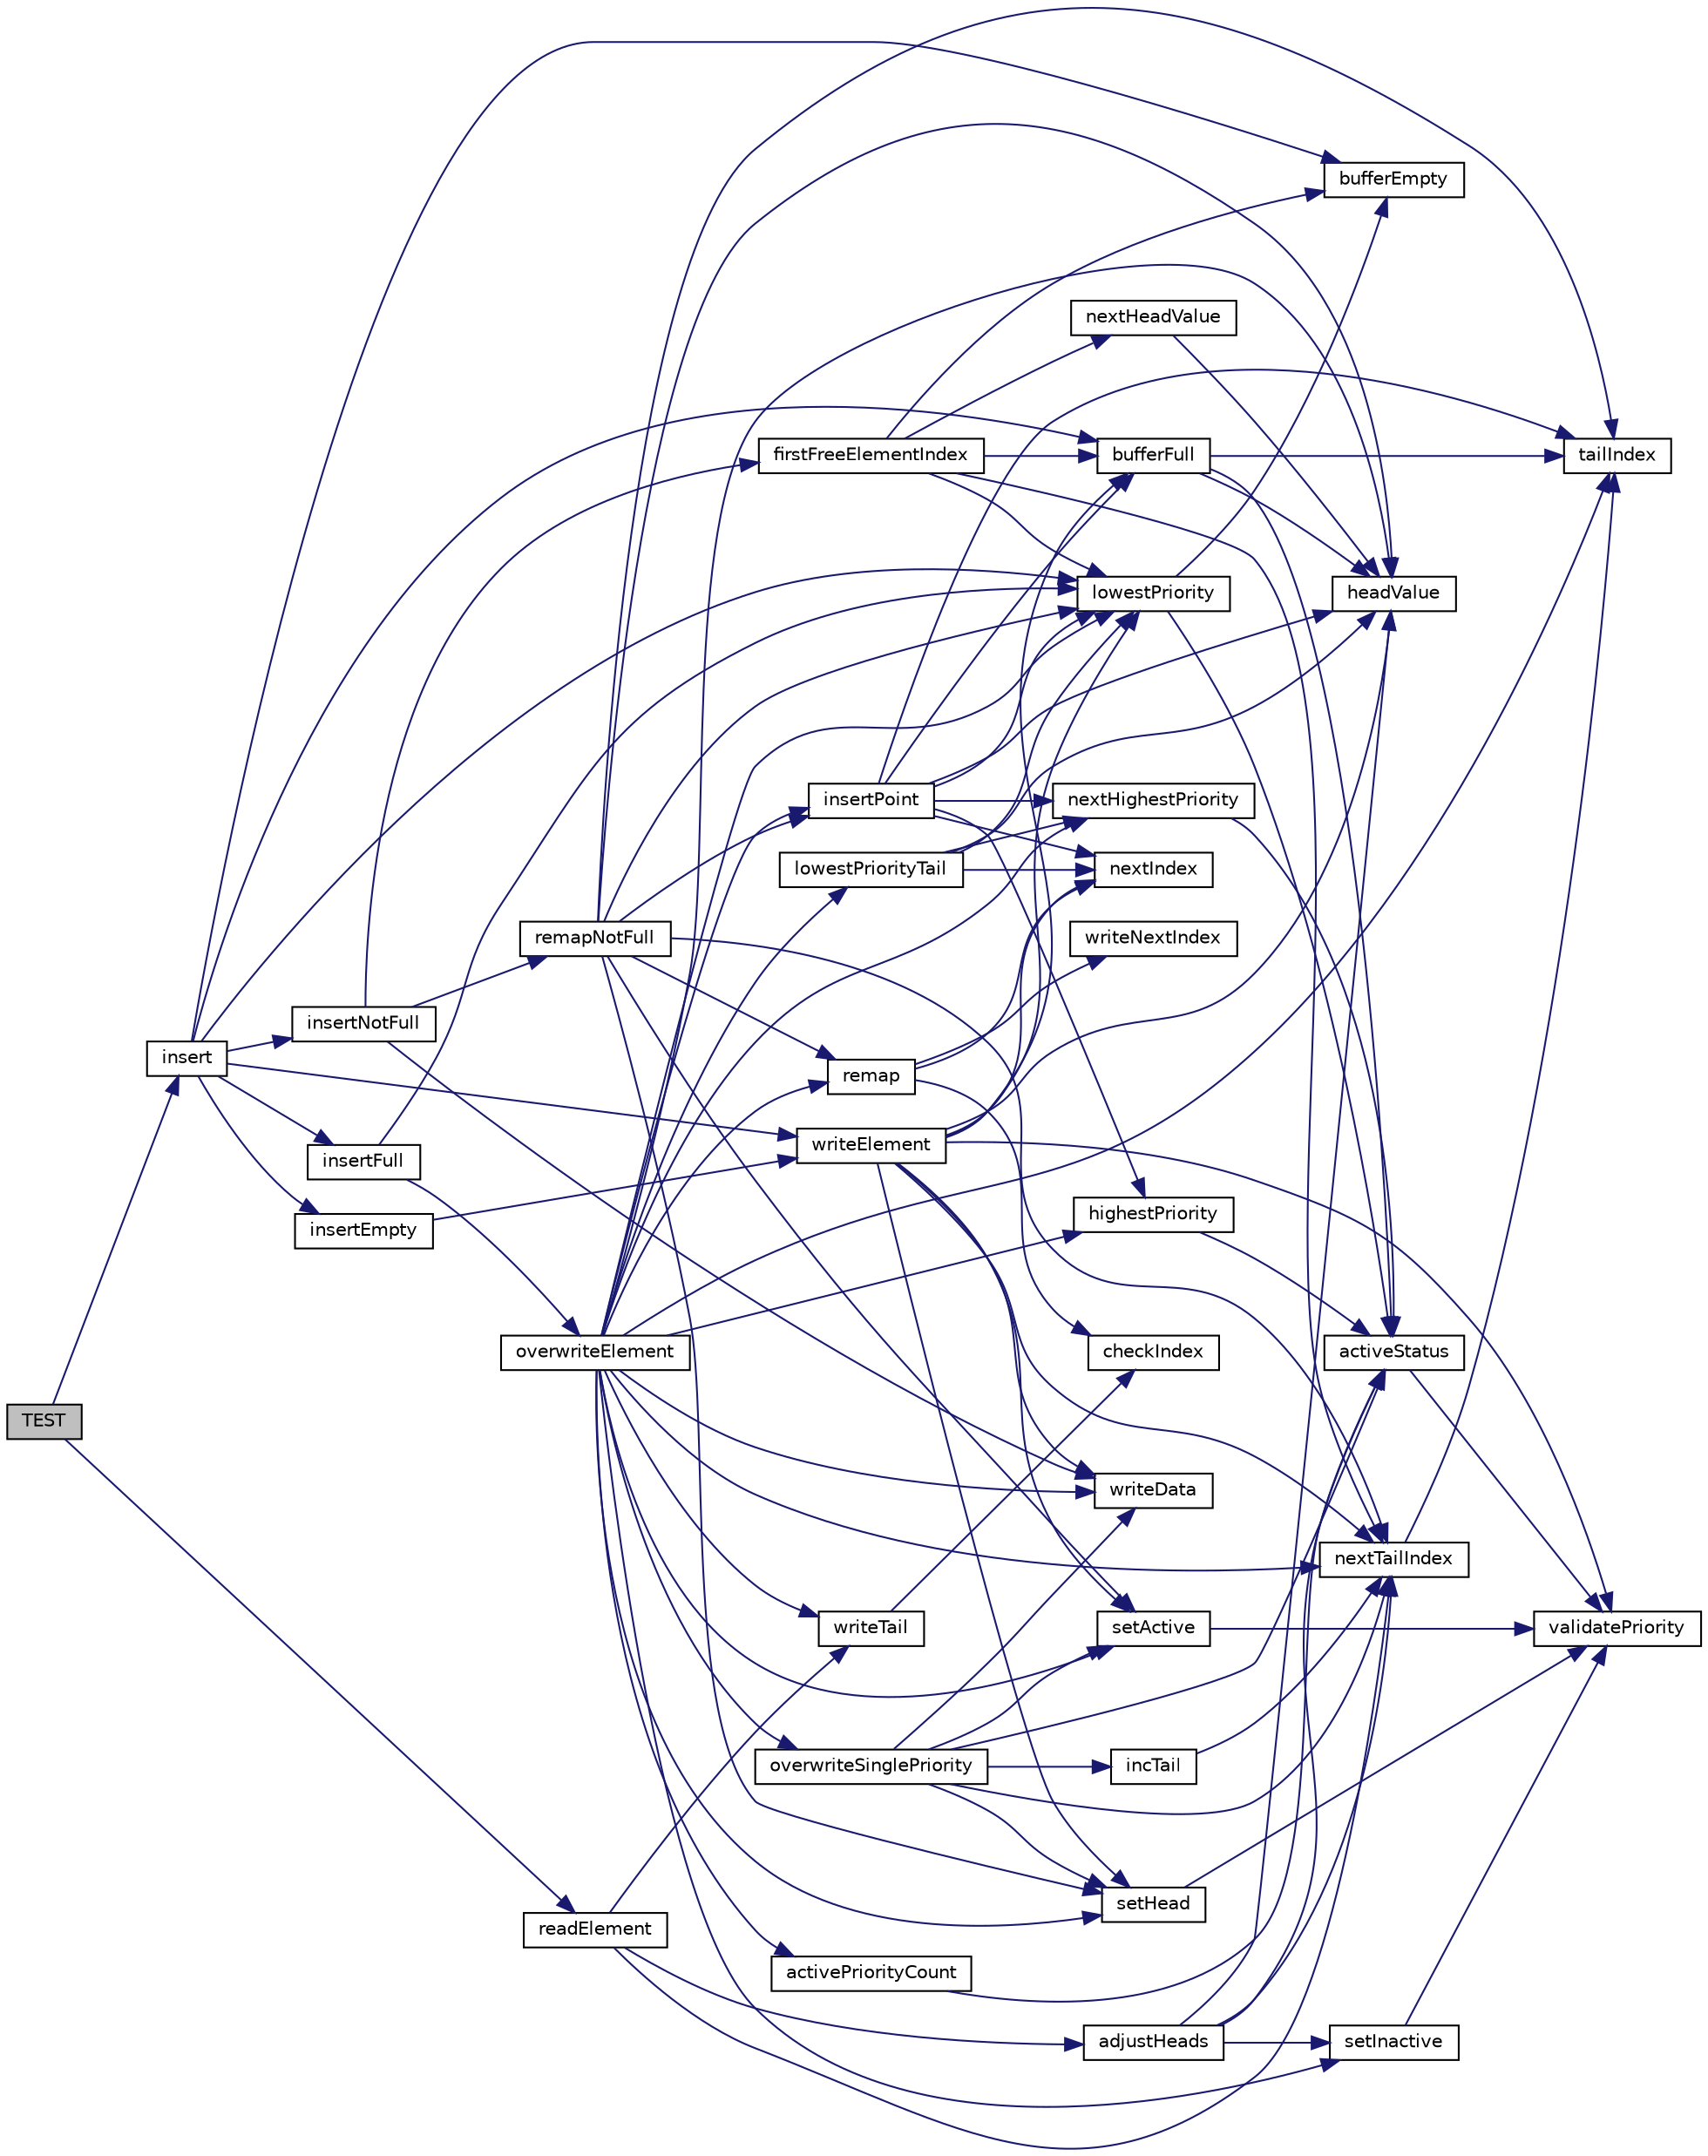 digraph "TEST"
{
  edge [fontname="Helvetica",fontsize="10",labelfontname="Helvetica",labelfontsize="10"];
  node [fontname="Helvetica",fontsize="10",shape=record];
  rankdir="LR";
  Node422 [label="TEST",height=0.2,width=0.4,color="black", fillcolor="grey75", style="filled", fontcolor="black"];
  Node422 -> Node423 [color="midnightblue",fontsize="10",style="solid",fontname="Helvetica"];
  Node423 [label="insert",height=0.2,width=0.4,color="black", fillcolor="white", style="filled",URL="$group__Internal.html#ga63ad097411c7e90c201b2d94a2ab3162",tooltip="Insert an element into the buffer of a given priority and adjust the buffer to correct the prioritisa..."];
  Node423 -> Node424 [color="midnightblue",fontsize="10",style="solid",fontname="Helvetica"];
  Node424 [label="bufferEmpty",height=0.2,width=0.4,color="black", fillcolor="white", style="filled",URL="$group__Internal.html#ga4040671ef2dccd1394038df3a9f10c6c",tooltip="Check whether the buffer is empty. "];
  Node423 -> Node425 [color="midnightblue",fontsize="10",style="solid",fontname="Helvetica"];
  Node425 [label="insertEmpty",height=0.2,width=0.4,color="black", fillcolor="white", style="filled",URL="$group__Internal.html#gaf8c08c3ee7157baffca08c117e4acfc0",tooltip="Insert the passed in element of the passed in priority to an empty buffer. "];
  Node425 -> Node426 [color="midnightblue",fontsize="10",style="solid",fontname="Helvetica"];
  Node426 [label="writeElement",height=0.2,width=0.4,color="black", fillcolor="white", style="filled",URL="$group__Internal.html#gabe189820c7e0ccfea576ea30ef3150e3",tooltip="Write an element to the buffer at the next empty position in the linked buffer and adjust the relevan..."];
  Node426 -> Node427 [color="midnightblue",fontsize="10",style="solid",fontname="Helvetica"];
  Node427 [label="validatePriority",height=0.2,width=0.4,color="black", fillcolor="white", style="filled",URL="$group__Internal.html#ga1d89e6a47f0d969863ebd23cf34f8ceb",tooltip="Check the priority is a valid one. "];
  Node426 -> Node428 [color="midnightblue",fontsize="10",style="solid",fontname="Helvetica"];
  Node428 [label="bufferFull",height=0.2,width=0.4,color="black", fillcolor="white", style="filled",URL="$group__Internal.html#ga3fb5f15ae23ea536c404c99f27d8bdf2",tooltip="Buffer Full checks whether there is any room left in the buffer for a new insertion. "];
  Node428 -> Node429 [color="midnightblue",fontsize="10",style="solid",fontname="Helvetica"];
  Node429 [label="activeStatus",height=0.2,width=0.4,color="black", fillcolor="white", style="filled",URL="$group__Internal.html#ga96a9cdf59344a92de680c2054de68d18",tooltip="Return the active status of the priority passed in. "];
  Node429 -> Node427 [color="midnightblue",fontsize="10",style="solid",fontname="Helvetica"];
  Node428 -> Node430 [color="midnightblue",fontsize="10",style="solid",fontname="Helvetica"];
  Node430 [label="tailIndex",height=0.2,width=0.4,color="black", fillcolor="white", style="filled",URL="$group__Internal.html#ga25f69e90532a55846b77358559c3850d",tooltip="Return the index pointed to by the tail pointer. "];
  Node428 -> Node431 [color="midnightblue",fontsize="10",style="solid",fontname="Helvetica"];
  Node431 [label="headValue",height=0.2,width=0.4,color="black", fillcolor="white", style="filled",URL="$group__Internal.html#ga55454ce12d8fbbc635fddc48d7a26891",tooltip="Return the index pointed to by the head related with the priority passed in. "];
  Node426 -> Node432 [color="midnightblue",fontsize="10",style="solid",fontname="Helvetica"];
  Node432 [label="lowestPriority",height=0.2,width=0.4,color="black", fillcolor="white", style="filled",URL="$group__Internal.html#ga5c99e6cbaab9c7ce05f08a52baf11b07",tooltip="Determine the lowest priority in the buffer. "];
  Node432 -> Node424 [color="midnightblue",fontsize="10",style="solid",fontname="Helvetica"];
  Node432 -> Node429 [color="midnightblue",fontsize="10",style="solid",fontname="Helvetica"];
  Node426 -> Node433 [color="midnightblue",fontsize="10",style="solid",fontname="Helvetica"];
  Node433 [label="nextTailIndex",height=0.2,width=0.4,color="black", fillcolor="white", style="filled",URL="$group__Internal.html#ga9ff9ed75bb6e4b8b09b58069b5b8a6ec",tooltip="Update the passed in index with the index pointed to by the tail pointer after advancing it..."];
  Node433 -> Node430 [color="midnightblue",fontsize="10",style="solid",fontname="Helvetica"];
  Node426 -> Node434 [color="midnightblue",fontsize="10",style="solid",fontname="Helvetica"];
  Node434 [label="nextIndex",height=0.2,width=0.4,color="black", fillcolor="white", style="filled",URL="$priority__buffer_8c.html#a9f3387e4330e5db92c7c9b5a4d66624d"];
  Node426 -> Node431 [color="midnightblue",fontsize="10",style="solid",fontname="Helvetica"];
  Node426 -> Node435 [color="midnightblue",fontsize="10",style="solid",fontname="Helvetica"];
  Node435 [label="writeData",height=0.2,width=0.4,color="black", fillcolor="white", style="filled",URL="$group__Internal.html#ga094a72d34fb14e52ab82ec100e398d32",tooltip="Write the element passed in to the index passed in. "];
  Node426 -> Node436 [color="midnightblue",fontsize="10",style="solid",fontname="Helvetica"];
  Node436 [label="setHead",height=0.2,width=0.4,color="black", fillcolor="white", style="filled",URL="$group__Internal.html#ga656f1f607c0c60b5f57a859a365b7466",tooltip="Set the value of the head pointer associated with the priority passed in with the index passed in..."];
  Node436 -> Node427 [color="midnightblue",fontsize="10",style="solid",fontname="Helvetica"];
  Node426 -> Node437 [color="midnightblue",fontsize="10",style="solid",fontname="Helvetica"];
  Node437 [label="setActive",height=0.2,width=0.4,color="black", fillcolor="white", style="filled",URL="$group__Internal.html#ga0658dbd48225de33f2906ebe3839a829",tooltip="Set the relevant activity flag of the priority passed in. "];
  Node437 -> Node427 [color="midnightblue",fontsize="10",style="solid",fontname="Helvetica"];
  Node423 -> Node428 [color="midnightblue",fontsize="10",style="solid",fontname="Helvetica"];
  Node423 -> Node438 [color="midnightblue",fontsize="10",style="solid",fontname="Helvetica"];
  Node438 [label="insertFull",height=0.2,width=0.4,color="black", fillcolor="white", style="filled",URL="$group__Internal.html#gadc21ddb94c801e986fe0b2a09105e92c",tooltip="Insert into a full buffer the passed in element of the passed in priority. "];
  Node438 -> Node432 [color="midnightblue",fontsize="10",style="solid",fontname="Helvetica"];
  Node438 -> Node439 [color="midnightblue",fontsize="10",style="solid",fontname="Helvetica"];
  Node439 [label="overwriteElement",height=0.2,width=0.4,color="black", fillcolor="white", style="filled",URL="$group__Internal.html#gac2c4b841f7547fad647c0cf01ecd3c77",tooltip="Overwrite element since buffer is full and there are no unused elements. "];
  Node439 -> Node440 [color="midnightblue",fontsize="10",style="solid",fontname="Helvetica"];
  Node440 [label="lowestPriorityTail",height=0.2,width=0.4,color="black", fillcolor="white", style="filled",URL="$group__Internal.html#ga3450cb30f7e5348606ca09709f210e15",tooltip="Returns the index of the lowest priority tail. "];
  Node440 -> Node432 [color="midnightblue",fontsize="10",style="solid",fontname="Helvetica"];
  Node440 -> Node441 [color="midnightblue",fontsize="10",style="solid",fontname="Helvetica"];
  Node441 [label="nextHighestPriority",height=0.2,width=0.4,color="black", fillcolor="white", style="filled",URL="$group__Internal.html#ga2e2c888184119622170bfb83453e322d",tooltip="Find the next highest priority to the priority we wish to insert - used to find where to store the ne..."];
  Node441 -> Node429 [color="midnightblue",fontsize="10",style="solid",fontname="Helvetica"];
  Node440 -> Node434 [color="midnightblue",fontsize="10",style="solid",fontname="Helvetica"];
  Node440 -> Node431 [color="midnightblue",fontsize="10",style="solid",fontname="Helvetica"];
  Node439 -> Node442 [color="midnightblue",fontsize="10",style="solid",fontname="Helvetica"];
  Node442 [label="insertPoint",height=0.2,width=0.4,color="black", fillcolor="white", style="filled",URL="$group__Internal.html#ga3d8cb66573e57486ba7e3b97c50ab28c",tooltip="Return the index of the valid insert point to be used when remapping the buffer. "];
  Node442 -> Node443 [color="midnightblue",fontsize="10",style="solid",fontname="Helvetica"];
  Node443 [label="highestPriority",height=0.2,width=0.4,color="black", fillcolor="white", style="filled",URL="$group__Internal.html#ga0d9ce6cc5db1bfe9b195180fc40db057",tooltip="Determine the highest priority and assign to the priority pointer passed in. "];
  Node443 -> Node429 [color="midnightblue",fontsize="10",style="solid",fontname="Helvetica"];
  Node442 -> Node430 [color="midnightblue",fontsize="10",style="solid",fontname="Helvetica"];
  Node442 -> Node428 [color="midnightblue",fontsize="10",style="solid",fontname="Helvetica"];
  Node442 -> Node431 [color="midnightblue",fontsize="10",style="solid",fontname="Helvetica"];
  Node442 -> Node432 [color="midnightblue",fontsize="10",style="solid",fontname="Helvetica"];
  Node442 -> Node441 [color="midnightblue",fontsize="10",style="solid",fontname="Helvetica"];
  Node442 -> Node434 [color="midnightblue",fontsize="10",style="solid",fontname="Helvetica"];
  Node439 -> Node444 [color="midnightblue",fontsize="10",style="solid",fontname="Helvetica"];
  Node444 [label="activePriorityCount",height=0.2,width=0.4,color="black", fillcolor="white", style="filled",URL="$group__Internal.html#ga6f2fdb52bce7fcd5c8c9ab603c62938a",tooltip="Return number of active priorities. "];
  Node444 -> Node429 [color="midnightblue",fontsize="10",style="solid",fontname="Helvetica"];
  Node439 -> Node433 [color="midnightblue",fontsize="10",style="solid",fontname="Helvetica"];
  Node439 -> Node445 [color="midnightblue",fontsize="10",style="solid",fontname="Helvetica"];
  Node445 [label="overwriteSinglePriority",height=0.2,width=0.4,color="black", fillcolor="white", style="filled",URL="$group__Internal.html#ga721b108b9ec49215f03f165fbc05ea05",tooltip="Overwrite without remapping if buffer is full and only a single priority exists on the buffer Returns..."];
  Node445 -> Node433 [color="midnightblue",fontsize="10",style="solid",fontname="Helvetica"];
  Node445 -> Node435 [color="midnightblue",fontsize="10",style="solid",fontname="Helvetica"];
  Node445 -> Node436 [color="midnightblue",fontsize="10",style="solid",fontname="Helvetica"];
  Node445 -> Node429 [color="midnightblue",fontsize="10",style="solid",fontname="Helvetica"];
  Node445 -> Node446 [color="midnightblue",fontsize="10",style="solid",fontname="Helvetica"];
  Node446 [label="incTail",height=0.2,width=0.4,color="black", fillcolor="white", style="filled",URL="$group__Internal.html#ga64722337ab1ab6db7ba1eee6e510e890",tooltip="Advance the tail to its next position in the buffer. "];
  Node446 -> Node433 [color="midnightblue",fontsize="10",style="solid",fontname="Helvetica"];
  Node445 -> Node437 [color="midnightblue",fontsize="10",style="solid",fontname="Helvetica"];
  Node439 -> Node443 [color="midnightblue",fontsize="10",style="solid",fontname="Helvetica"];
  Node439 -> Node435 [color="midnightblue",fontsize="10",style="solid",fontname="Helvetica"];
  Node439 -> Node436 [color="midnightblue",fontsize="10",style="solid",fontname="Helvetica"];
  Node439 -> Node432 [color="midnightblue",fontsize="10",style="solid",fontname="Helvetica"];
  Node439 -> Node441 [color="midnightblue",fontsize="10",style="solid",fontname="Helvetica"];
  Node439 -> Node431 [color="midnightblue",fontsize="10",style="solid",fontname="Helvetica"];
  Node439 -> Node437 [color="midnightblue",fontsize="10",style="solid",fontname="Helvetica"];
  Node439 -> Node430 [color="midnightblue",fontsize="10",style="solid",fontname="Helvetica"];
  Node439 -> Node447 [color="midnightblue",fontsize="10",style="solid",fontname="Helvetica"];
  Node447 [label="setInactive",height=0.2,width=0.4,color="black", fillcolor="white", style="filled",URL="$group__Internal.html#gad6bfc10ed2b3640fbfd1ef1c485b1b82",tooltip="Reset the relevant activity flag of the priority passed in. "];
  Node447 -> Node427 [color="midnightblue",fontsize="10",style="solid",fontname="Helvetica"];
  Node439 -> Node448 [color="midnightblue",fontsize="10",style="solid",fontname="Helvetica"];
  Node448 [label="remap",height=0.2,width=0.4,color="black", fillcolor="white", style="filled",URL="$group__Internal.html#gaef16038e1f9438af30a74f142d390814",tooltip="Remap the links of the indexes passed in. "];
  Node448 -> Node449 [color="midnightblue",fontsize="10",style="solid",fontname="Helvetica"];
  Node449 [label="checkIndex",height=0.2,width=0.4,color="black", fillcolor="white", style="filled",URL="$group__Internal.html#gae61bd49f018987359c0c7af18baaccad",tooltip="Check the index is a valid Index. "];
  Node448 -> Node434 [color="midnightblue",fontsize="10",style="solid",fontname="Helvetica"];
  Node448 -> Node450 [color="midnightblue",fontsize="10",style="solid",fontname="Helvetica"];
  Node450 [label="writeNextIndex",height=0.2,width=0.4,color="black", fillcolor="white", style="filled",URL="$group__Internal.html#ga6e7e1ec9b159f6251ea7b301b3f3e1a2",tooltip="Writes the index passed in to the element referenced by the current index passed in. "];
  Node439 -> Node451 [color="midnightblue",fontsize="10",style="solid",fontname="Helvetica"];
  Node451 [label="writeTail",height=0.2,width=0.4,color="black", fillcolor="white", style="filled",URL="$group__Internal.html#gae1d6cf89c1d2cecc5b27e8b1da9e9a18",tooltip="Write a new index to the tail pointer. "];
  Node451 -> Node449 [color="midnightblue",fontsize="10",style="solid",fontname="Helvetica"];
  Node423 -> Node432 [color="midnightblue",fontsize="10",style="solid",fontname="Helvetica"];
  Node423 -> Node452 [color="midnightblue",fontsize="10",style="solid",fontname="Helvetica"];
  Node452 [label="insertNotFull",height=0.2,width=0.4,color="black", fillcolor="white", style="filled",URL="$group__Internal.html#ga2eb147495f07075555fc116fcff223c4",tooltip="Insert into a not empty not full buffer the passed in element of the passed in priority. "];
  Node452 -> Node453 [color="midnightblue",fontsize="10",style="solid",fontname="Helvetica"];
  Node453 [label="firstFreeElementIndex",height=0.2,width=0.4,color="black", fillcolor="white", style="filled",URL="$group__Internal.html#gaaaca0205ce96bb4ed7d421595d5e7309",tooltip="find the index at which we can store. "];
  Node453 -> Node424 [color="midnightblue",fontsize="10",style="solid",fontname="Helvetica"];
  Node453 -> Node433 [color="midnightblue",fontsize="10",style="solid",fontname="Helvetica"];
  Node453 -> Node428 [color="midnightblue",fontsize="10",style="solid",fontname="Helvetica"];
  Node453 -> Node432 [color="midnightblue",fontsize="10",style="solid",fontname="Helvetica"];
  Node453 -> Node454 [color="midnightblue",fontsize="10",style="solid",fontname="Helvetica"];
  Node454 [label="nextHeadValue",height=0.2,width=0.4,color="black", fillcolor="white", style="filled",URL="$group__Internal.html#gaf51ec5b943679d5a7e7a903a1ebc2e72",tooltip="Return the index pointed to by the head related to the priority passed in after following the head li..."];
  Node454 -> Node431 [color="midnightblue",fontsize="10",style="solid",fontname="Helvetica"];
  Node452 -> Node435 [color="midnightblue",fontsize="10",style="solid",fontname="Helvetica"];
  Node452 -> Node455 [color="midnightblue",fontsize="10",style="solid",fontname="Helvetica"];
  Node455 [label="remapNotFull",height=0.2,width=0.4,color="black", fillcolor="white", style="filled",URL="$group__Internal.html#ga70be83e9ffcbbdc0472e146ad49a8781",tooltip="Remap buffer for a not full buffer for the index of priority passed in. "];
  Node455 -> Node442 [color="midnightblue",fontsize="10",style="solid",fontname="Helvetica"];
  Node455 -> Node432 [color="midnightblue",fontsize="10",style="solid",fontname="Helvetica"];
  Node455 -> Node431 [color="midnightblue",fontsize="10",style="solid",fontname="Helvetica"];
  Node455 -> Node436 [color="midnightblue",fontsize="10",style="solid",fontname="Helvetica"];
  Node455 -> Node437 [color="midnightblue",fontsize="10",style="solid",fontname="Helvetica"];
  Node455 -> Node433 [color="midnightblue",fontsize="10",style="solid",fontname="Helvetica"];
  Node455 -> Node430 [color="midnightblue",fontsize="10",style="solid",fontname="Helvetica"];
  Node455 -> Node448 [color="midnightblue",fontsize="10",style="solid",fontname="Helvetica"];
  Node423 -> Node426 [color="midnightblue",fontsize="10",style="solid",fontname="Helvetica"];
  Node422 -> Node456 [color="midnightblue",fontsize="10",style="solid",fontname="Helvetica"];
  Node456 [label="readElement",height=0.2,width=0.4,color="black", fillcolor="white", style="filled",URL="$group__Internal.html#ga2e940de75d9a9058d8e6d7612807351a",tooltip="Read element from the buffer and assign to the element pointer passed in. "];
  Node456 -> Node433 [color="midnightblue",fontsize="10",style="solid",fontname="Helvetica"];
  Node456 -> Node457 [color="midnightblue",fontsize="10",style="solid",fontname="Helvetica"];
  Node457 [label="adjustHeads",height=0.2,width=0.4,color="black", fillcolor="white", style="filled",URL="$group__Internal.html#ga3e85c888f355abcb7d3d93d69c575d9a",tooltip="Adjust the tail, and make any depleted priorities inactive. "];
  Node457 -> Node429 [color="midnightblue",fontsize="10",style="solid",fontname="Helvetica"];
  Node457 -> Node433 [color="midnightblue",fontsize="10",style="solid",fontname="Helvetica"];
  Node457 -> Node431 [color="midnightblue",fontsize="10",style="solid",fontname="Helvetica"];
  Node457 -> Node447 [color="midnightblue",fontsize="10",style="solid",fontname="Helvetica"];
  Node456 -> Node451 [color="midnightblue",fontsize="10",style="solid",fontname="Helvetica"];
}
